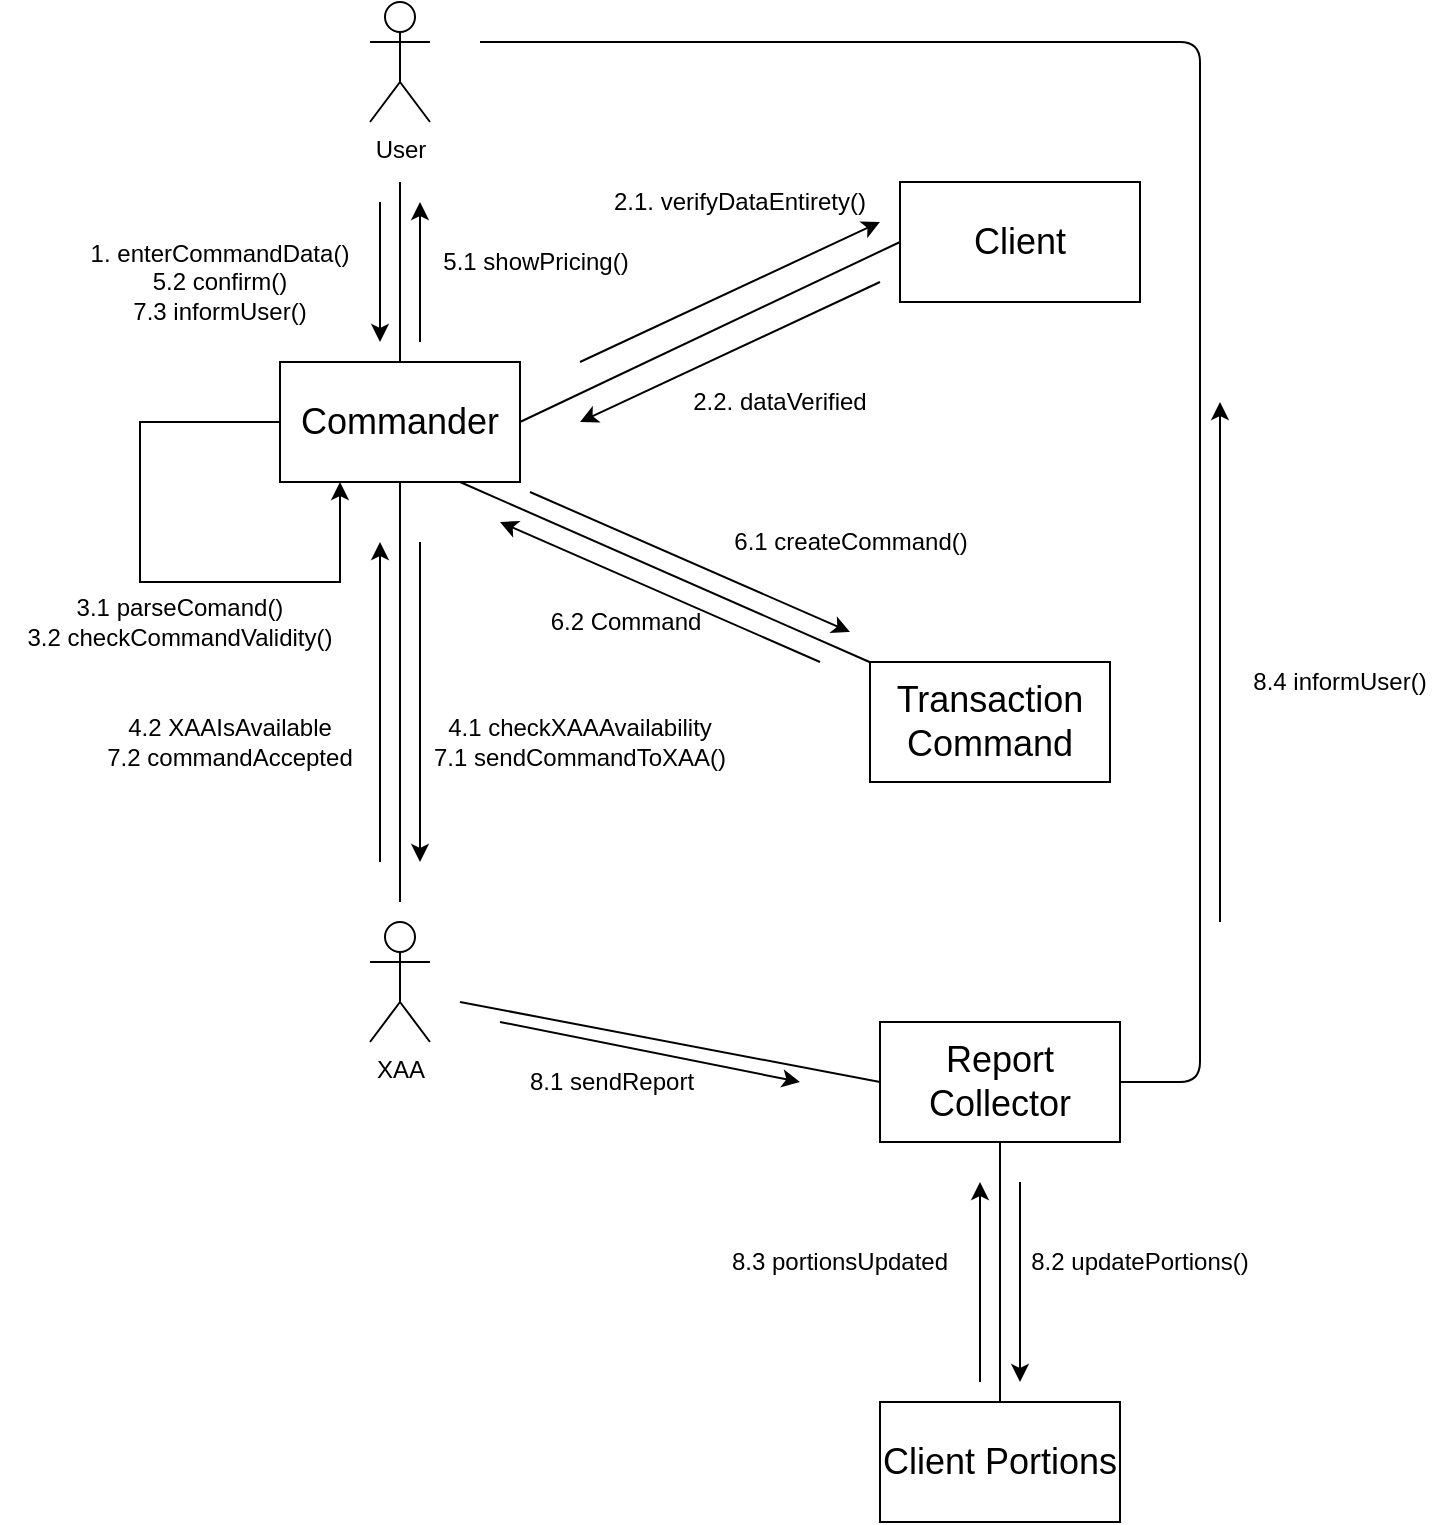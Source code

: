 <mxfile version="10.9.8" type="device"><diagram id="U6uRcUj_K-sGUfivGist" name="Page-1"><mxGraphModel dx="2070" dy="606" grid="1" gridSize="10" guides="1" tooltips="1" connect="1" arrows="1" fold="1" page="1" pageScale="1" pageWidth="850" pageHeight="1100" math="0" shadow="0"><root><mxCell id="0"/><mxCell id="1" parent="0"/><mxCell id="y4vQFYrWkKe6XvK3qP2--1" value="&lt;font style=&quot;font-size: 18px&quot;&gt;Commander&lt;/font&gt;" style="rounded=0;whiteSpace=wrap;html=1;fillColor=none;" vertex="1" parent="1"><mxGeometry x="160" y="260" width="120" height="60" as="geometry"/></mxCell><mxCell id="y4vQFYrWkKe6XvK3qP2--2" value="&lt;font style=&quot;font-size: 18px&quot;&gt;Client&lt;/font&gt;" style="rounded=0;whiteSpace=wrap;html=1;fillColor=none;" vertex="1" parent="1"><mxGeometry x="470" y="170" width="120" height="60" as="geometry"/></mxCell><mxCell id="y4vQFYrWkKe6XvK3qP2--4" value="" style="endArrow=none;html=1;entryX=0;entryY=0.5;entryDx=0;entryDy=0;exitX=1;exitY=0.5;exitDx=0;exitDy=0;" edge="1" parent="1" source="y4vQFYrWkKe6XvK3qP2--1" target="y4vQFYrWkKe6XvK3qP2--2"><mxGeometry width="50" height="50" relative="1" as="geometry"><mxPoint x="170" y="390" as="sourcePoint"/><mxPoint x="220" y="340" as="targetPoint"/></mxGeometry></mxCell><mxCell id="y4vQFYrWkKe6XvK3qP2--5" value="" style="endArrow=classic;html=1;" edge="1" parent="1"><mxGeometry width="50" height="50" relative="1" as="geometry"><mxPoint x="310" y="260" as="sourcePoint"/><mxPoint x="460" y="190" as="targetPoint"/></mxGeometry></mxCell><mxCell id="y4vQFYrWkKe6XvK3qP2--8" value="User" style="shape=umlActor;verticalLabelPosition=bottom;labelBackgroundColor=#ffffff;verticalAlign=top;html=1;outlineConnect=0;" vertex="1" parent="1"><mxGeometry x="205" y="80" width="30" height="60" as="geometry"/></mxCell><mxCell id="y4vQFYrWkKe6XvK3qP2--10" value="" style="endArrow=none;html=1;exitX=0.5;exitY=0;exitDx=0;exitDy=0;" edge="1" parent="1" source="y4vQFYrWkKe6XvK3qP2--1"><mxGeometry width="50" height="50" relative="1" as="geometry"><mxPoint x="170" y="390" as="sourcePoint"/><mxPoint x="220" y="170" as="targetPoint"/></mxGeometry></mxCell><mxCell id="y4vQFYrWkKe6XvK3qP2--11" value="" style="endArrow=classic;html=1;" edge="1" parent="1"><mxGeometry width="50" height="50" relative="1" as="geometry"><mxPoint x="210" y="180" as="sourcePoint"/><mxPoint x="210" y="250" as="targetPoint"/></mxGeometry></mxCell><mxCell id="y4vQFYrWkKe6XvK3qP2--12" value="1. enterCommandData()&lt;br&gt;5.2 confirm()&lt;br&gt;7.3 informUser()" style="text;html=1;strokeColor=none;fillColor=none;align=center;verticalAlign=middle;whiteSpace=wrap;rounded=0;" vertex="1" parent="1"><mxGeometry x="60" y="210" width="140" height="20" as="geometry"/></mxCell><mxCell id="y4vQFYrWkKe6XvK3qP2--14" style="edgeStyle=orthogonalEdgeStyle;rounded=0;orthogonalLoop=1;jettySize=auto;html=1;" edge="1" parent="1" source="y4vQFYrWkKe6XvK3qP2--1"><mxGeometry relative="1" as="geometry"><mxPoint x="190" y="320" as="targetPoint"/><Array as="points"><mxPoint x="90" y="290"/><mxPoint x="90" y="370"/><mxPoint x="190" y="370"/><mxPoint x="190" y="320"/></Array></mxGeometry></mxCell><mxCell id="y4vQFYrWkKe6XvK3qP2--15" value="2.1. verifyDataEntirety()" style="text;html=1;strokeColor=none;fillColor=none;align=center;verticalAlign=middle;whiteSpace=wrap;rounded=0;" vertex="1" parent="1"><mxGeometry x="320" y="170" width="140" height="20" as="geometry"/></mxCell><mxCell id="y4vQFYrWkKe6XvK3qP2--16" value="3.1 parseComand()&lt;br&gt;3.2 checkCommandValidity()" style="text;html=1;strokeColor=none;fillColor=none;align=center;verticalAlign=middle;whiteSpace=wrap;rounded=0;" vertex="1" parent="1"><mxGeometry x="20" y="380" width="180" height="20" as="geometry"/></mxCell><mxCell id="y4vQFYrWkKe6XvK3qP2--17" value="" style="endArrow=classic;html=1;" edge="1" parent="1"><mxGeometry width="50" height="50" relative="1" as="geometry"><mxPoint x="460" y="220" as="sourcePoint"/><mxPoint x="310" y="290" as="targetPoint"/></mxGeometry></mxCell><mxCell id="y4vQFYrWkKe6XvK3qP2--18" value="2.2. dataVerified" style="text;html=1;strokeColor=none;fillColor=none;align=center;verticalAlign=middle;whiteSpace=wrap;rounded=0;" vertex="1" parent="1"><mxGeometry x="365" y="270" width="90" height="20" as="geometry"/></mxCell><mxCell id="y4vQFYrWkKe6XvK3qP2--20" value="" style="endArrow=classic;html=1;" edge="1" parent="1"><mxGeometry width="50" height="50" relative="1" as="geometry"><mxPoint x="230" y="250" as="sourcePoint"/><mxPoint x="230" y="180" as="targetPoint"/></mxGeometry></mxCell><mxCell id="y4vQFYrWkKe6XvK3qP2--21" value="5.1 showPricing()" style="text;html=1;strokeColor=none;fillColor=none;align=center;verticalAlign=middle;whiteSpace=wrap;rounded=0;" vertex="1" parent="1"><mxGeometry x="232.5" y="200" width="110" height="20" as="geometry"/></mxCell><mxCell id="y4vQFYrWkKe6XvK3qP2--22" value="XAA" style="shape=umlActor;verticalLabelPosition=bottom;labelBackgroundColor=#ffffff;verticalAlign=top;html=1;outlineConnect=0;" vertex="1" parent="1"><mxGeometry x="205" y="540" width="30" height="60" as="geometry"/></mxCell><mxCell id="y4vQFYrWkKe6XvK3qP2--31" value="" style="endArrow=none;html=1;entryX=0.5;entryY=1;entryDx=0;entryDy=0;" edge="1" parent="1" target="y4vQFYrWkKe6XvK3qP2--1"><mxGeometry width="50" height="50" relative="1" as="geometry"><mxPoint x="220" y="530" as="sourcePoint"/><mxPoint x="70" y="580" as="targetPoint"/></mxGeometry></mxCell><mxCell id="y4vQFYrWkKe6XvK3qP2--32" value="&lt;font style=&quot;font-size: 18px&quot;&gt;Transaction Command&lt;/font&gt;" style="rounded=0;whiteSpace=wrap;html=1;" vertex="1" parent="1"><mxGeometry x="455" y="410" width="120" height="60" as="geometry"/></mxCell><mxCell id="y4vQFYrWkKe6XvK3qP2--33" value="" style="endArrow=none;html=1;entryX=0.75;entryY=1;entryDx=0;entryDy=0;exitX=-0.002;exitY=0;exitDx=0;exitDy=0;exitPerimeter=0;" edge="1" parent="1" source="y4vQFYrWkKe6XvK3qP2--32" target="y4vQFYrWkKe6XvK3qP2--1"><mxGeometry width="50" height="50" relative="1" as="geometry"><mxPoint x="310" y="420" as="sourcePoint"/><mxPoint x="70" y="580" as="targetPoint"/></mxGeometry></mxCell><mxCell id="y4vQFYrWkKe6XvK3qP2--34" value="" style="endArrow=classic;html=1;" edge="1" parent="1"><mxGeometry width="50" height="50" relative="1" as="geometry"><mxPoint x="285" y="325" as="sourcePoint"/><mxPoint x="445" y="395" as="targetPoint"/></mxGeometry></mxCell><mxCell id="y4vQFYrWkKe6XvK3qP2--35" value="6.1 createCommand()" style="text;html=1;strokeColor=none;fillColor=none;align=center;verticalAlign=middle;whiteSpace=wrap;rounded=0;" vertex="1" parent="1"><mxGeometry x="377.5" y="340" width="135" height="20" as="geometry"/></mxCell><mxCell id="y4vQFYrWkKe6XvK3qP2--38" value="" style="endArrow=classic;html=1;" edge="1" parent="1"><mxGeometry width="50" height="50" relative="1" as="geometry"><mxPoint x="430" y="410" as="sourcePoint"/><mxPoint x="270" y="340" as="targetPoint"/></mxGeometry></mxCell><mxCell id="y4vQFYrWkKe6XvK3qP2--39" value="6.2 Command" style="text;html=1;strokeColor=none;fillColor=none;align=center;verticalAlign=middle;whiteSpace=wrap;rounded=0;" vertex="1" parent="1"><mxGeometry x="287.5" y="380" width="90" height="20" as="geometry"/></mxCell><mxCell id="y4vQFYrWkKe6XvK3qP2--41" value="" style="endArrow=classic;html=1;" edge="1" parent="1"><mxGeometry width="50" height="50" relative="1" as="geometry"><mxPoint x="210" y="510" as="sourcePoint"/><mxPoint x="210" y="350" as="targetPoint"/></mxGeometry></mxCell><mxCell id="y4vQFYrWkKe6XvK3qP2--42" value="" style="endArrow=classic;html=1;" edge="1" parent="1"><mxGeometry width="50" height="50" relative="1" as="geometry"><mxPoint x="230" y="350" as="sourcePoint"/><mxPoint x="230" y="510" as="targetPoint"/></mxGeometry></mxCell><mxCell id="y4vQFYrWkKe6XvK3qP2--43" value="4.1 checkXAAAvailability&lt;br&gt;7.1 sendCommandToXAA()" style="text;html=1;strokeColor=none;fillColor=none;align=center;verticalAlign=middle;whiteSpace=wrap;rounded=0;" vertex="1" parent="1"><mxGeometry x="235" y="440" width="150" height="20" as="geometry"/></mxCell><mxCell id="y4vQFYrWkKe6XvK3qP2--44" value="4.2 XAAIsAvailable&lt;br&gt;7.2 commandAccepted" style="text;html=1;strokeColor=none;fillColor=none;align=center;verticalAlign=middle;whiteSpace=wrap;rounded=0;" vertex="1" parent="1"><mxGeometry x="70" y="440" width="130" height="20" as="geometry"/></mxCell><mxCell id="y4vQFYrWkKe6XvK3qP2--48" value="&lt;font style=&quot;font-size: 18px&quot;&gt;Report Collector&lt;/font&gt;" style="rounded=0;whiteSpace=wrap;html=1;" vertex="1" parent="1"><mxGeometry x="460" y="590" width="120" height="60" as="geometry"/></mxCell><mxCell id="y4vQFYrWkKe6XvK3qP2--49" value="" style="endArrow=none;html=1;entryX=0;entryY=0.5;entryDx=0;entryDy=0;" edge="1" parent="1" target="y4vQFYrWkKe6XvK3qP2--48"><mxGeometry width="50" height="50" relative="1" as="geometry"><mxPoint x="250" y="580" as="sourcePoint"/><mxPoint x="70" y="670" as="targetPoint"/></mxGeometry></mxCell><mxCell id="y4vQFYrWkKe6XvK3qP2--50" value="" style="endArrow=classic;html=1;" edge="1" parent="1"><mxGeometry width="50" height="50" relative="1" as="geometry"><mxPoint x="270" y="590" as="sourcePoint"/><mxPoint x="420" y="620" as="targetPoint"/></mxGeometry></mxCell><mxCell id="y4vQFYrWkKe6XvK3qP2--51" value="8.1 sendReport" style="text;html=1;strokeColor=none;fillColor=none;align=center;verticalAlign=middle;whiteSpace=wrap;rounded=0;" vertex="1" parent="1"><mxGeometry x="280" y="610" width="92" height="20" as="geometry"/></mxCell><mxCell id="y4vQFYrWkKe6XvK3qP2--52" value="&lt;font style=&quot;font-size: 18px&quot;&gt;Client Portions&lt;/font&gt;" style="rounded=0;whiteSpace=wrap;html=1;" vertex="1" parent="1"><mxGeometry x="460" y="780" width="120" height="60" as="geometry"/></mxCell><mxCell id="y4vQFYrWkKe6XvK3qP2--53" value="" style="endArrow=none;html=1;entryX=0.5;entryY=1;entryDx=0;entryDy=0;exitX=0.5;exitY=0;exitDx=0;exitDy=0;" edge="1" parent="1" source="y4vQFYrWkKe6XvK3qP2--52" target="y4vQFYrWkKe6XvK3qP2--48"><mxGeometry width="50" height="50" relative="1" as="geometry"><mxPoint x="20" y="910" as="sourcePoint"/><mxPoint x="70" y="860" as="targetPoint"/></mxGeometry></mxCell><mxCell id="y4vQFYrWkKe6XvK3qP2--54" value="" style="endArrow=classic;html=1;" edge="1" parent="1"><mxGeometry width="50" height="50" relative="1" as="geometry"><mxPoint x="510" y="770" as="sourcePoint"/><mxPoint x="510" y="670" as="targetPoint"/></mxGeometry></mxCell><mxCell id="y4vQFYrWkKe6XvK3qP2--55" value="" style="endArrow=classic;html=1;" edge="1" parent="1"><mxGeometry width="50" height="50" relative="1" as="geometry"><mxPoint x="530" y="670" as="sourcePoint"/><mxPoint x="530" y="770" as="targetPoint"/></mxGeometry></mxCell><mxCell id="y4vQFYrWkKe6XvK3qP2--56" value="8.2 updatePortions()" style="text;html=1;strokeColor=none;fillColor=none;align=center;verticalAlign=middle;whiteSpace=wrap;rounded=0;" vertex="1" parent="1"><mxGeometry x="530" y="700" width="120" height="20" as="geometry"/></mxCell><mxCell id="y4vQFYrWkKe6XvK3qP2--58" value="8.3 portionsUpdated" style="text;html=1;strokeColor=none;fillColor=none;align=center;verticalAlign=middle;whiteSpace=wrap;rounded=0;" vertex="1" parent="1"><mxGeometry x="380" y="700" width="120" height="20" as="geometry"/></mxCell><mxCell id="y4vQFYrWkKe6XvK3qP2--61" value="" style="endArrow=none;html=1;exitX=1;exitY=0.5;exitDx=0;exitDy=0;edgeStyle=orthogonalEdgeStyle;" edge="1" parent="1" source="y4vQFYrWkKe6XvK3qP2--48"><mxGeometry width="50" height="50" relative="1" as="geometry"><mxPoint x="20" y="910" as="sourcePoint"/><mxPoint x="260" y="100" as="targetPoint"/><Array as="points"><mxPoint x="620" y="620"/><mxPoint x="620" y="100"/></Array></mxGeometry></mxCell><mxCell id="y4vQFYrWkKe6XvK3qP2--62" value="" style="endArrow=classic;html=1;" edge="1" parent="1"><mxGeometry width="50" height="50" relative="1" as="geometry"><mxPoint x="630" y="540" as="sourcePoint"/><mxPoint x="630" y="280" as="targetPoint"/></mxGeometry></mxCell><mxCell id="y4vQFYrWkKe6XvK3qP2--63" value="8.4 informUser()" style="text;html=1;strokeColor=none;fillColor=none;align=center;verticalAlign=middle;whiteSpace=wrap;rounded=0;" vertex="1" parent="1"><mxGeometry x="640" y="410" width="100" height="20" as="geometry"/></mxCell></root></mxGraphModel></diagram></mxfile>